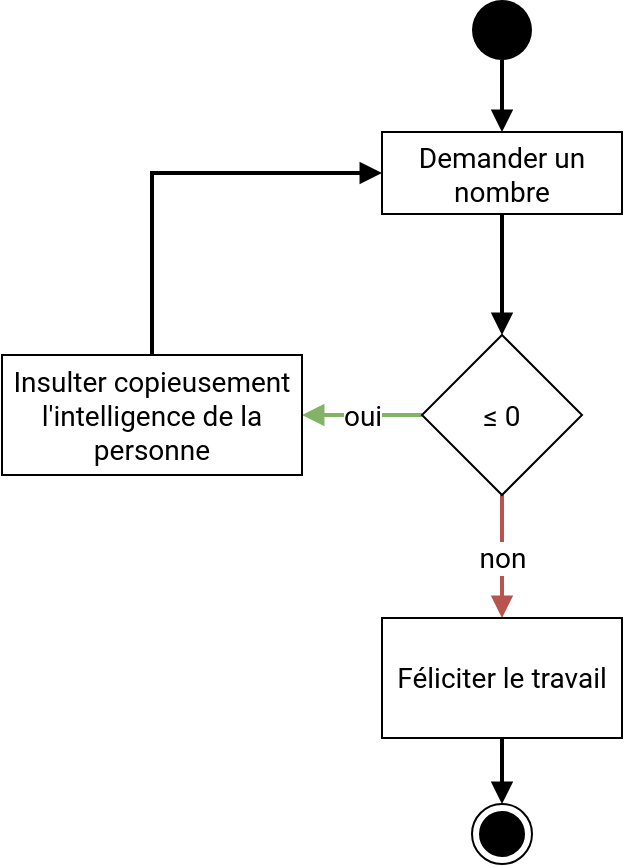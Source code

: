 <mxfile version="15.7.3" type="device"><diagram id="C5RBs43oDa-KdzZeNtuy" name="Page-1"><mxGraphModel dx="1205" dy="486" grid="0" gridSize="10" guides="1" tooltips="1" connect="1" arrows="1" fold="0" page="0" pageScale="1" pageWidth="827" pageHeight="1169" math="0" shadow="0"><root><mxCell id="WIyWlLk6GJQsqaUBKTNV-0"/><mxCell id="WIyWlLk6GJQsqaUBKTNV-1" parent="WIyWlLk6GJQsqaUBKTNV-0"/><mxCell id="S2o0Q72f8Gyrs-bDaXfr-1" style="edgeStyle=orthogonalEdgeStyle;rounded=0;orthogonalLoop=1;jettySize=auto;html=1;fontSize=14;endArrow=block;endFill=1;strokeWidth=2;exitX=0.5;exitY=1;exitDx=0;exitDy=0;" edge="1" parent="WIyWlLk6GJQsqaUBKTNV-1" source="S2o0Q72f8Gyrs-bDaXfr-14" target="S2o0Q72f8Gyrs-bDaXfr-0"><mxGeometry relative="1" as="geometry"><mxPoint x="220" y="120" as="sourcePoint"/></mxGeometry></mxCell><mxCell id="S2o0Q72f8Gyrs-bDaXfr-3" value="" style="edgeStyle=orthogonalEdgeStyle;rounded=0;orthogonalLoop=1;jettySize=auto;html=1;fontSize=14;endArrow=block;endFill=1;strokeWidth=2;" edge="1" parent="WIyWlLk6GJQsqaUBKTNV-1" source="S2o0Q72f8Gyrs-bDaXfr-0" target="S2o0Q72f8Gyrs-bDaXfr-2"><mxGeometry relative="1" as="geometry"/></mxCell><mxCell id="S2o0Q72f8Gyrs-bDaXfr-0" value="Demander un nombre" style="rounded=0;whiteSpace=wrap;html=1;fontFamily=Roboto;fontSource=https%3A%2F%2Ffonts.googleapis.com%2Fcss%3Ffamily%3DRoboto;fontSize=14;" vertex="1" parent="WIyWlLk6GJQsqaUBKTNV-1"><mxGeometry x="160" y="151" width="120" height="41" as="geometry"/></mxCell><mxCell id="S2o0Q72f8Gyrs-bDaXfr-6" value="oui" style="edgeStyle=orthogonalEdgeStyle;rounded=0;orthogonalLoop=1;jettySize=auto;html=1;fontFamily=Roboto;fontSource=https%3A%2F%2Ffonts.googleapis.com%2Fcss%3Ffamily%3DRoboto;fontSize=14;fontColor=#000000;endArrow=block;endFill=1;strokeWidth=2;fillColor=#d5e8d4;strokeColor=#82b366;" edge="1" parent="WIyWlLk6GJQsqaUBKTNV-1" source="S2o0Q72f8Gyrs-bDaXfr-2" target="S2o0Q72f8Gyrs-bDaXfr-5"><mxGeometry relative="1" as="geometry"/></mxCell><mxCell id="S2o0Q72f8Gyrs-bDaXfr-9" value="non" style="edgeStyle=orthogonalEdgeStyle;rounded=0;orthogonalLoop=1;jettySize=auto;html=1;fontFamily=Roboto;fontSource=https%3A%2F%2Ffonts.googleapis.com%2Fcss%3Ffamily%3DRoboto;fontSize=14;fontColor=#000000;endArrow=block;endFill=1;strokeWidth=2;fillColor=#f8cecc;strokeColor=#b85450;" edge="1" parent="WIyWlLk6GJQsqaUBKTNV-1" source="S2o0Q72f8Gyrs-bDaXfr-2" target="S2o0Q72f8Gyrs-bDaXfr-8"><mxGeometry relative="1" as="geometry"/></mxCell><mxCell id="S2o0Q72f8Gyrs-bDaXfr-2" value="&lt;span style=&quot;font-family: &amp;#34;source sans pro&amp;#34; , &amp;#34;roboto&amp;#34; , &amp;#34;san francisco&amp;#34; , &amp;#34;segoe ui&amp;#34; , sans-serif&quot;&gt;&lt;font style=&quot;font-size: 14px&quot;&gt;≤&lt;/font&gt;&lt;/span&gt;&amp;nbsp;0" style="rhombus;whiteSpace=wrap;html=1;rounded=0;fontFamily=Roboto;fontSource=https%3A%2F%2Ffonts.googleapis.com%2Fcss%3Ffamily%3DRoboto;fontSize=14;" vertex="1" parent="WIyWlLk6GJQsqaUBKTNV-1"><mxGeometry x="180" y="252.5" width="80" height="80" as="geometry"/></mxCell><mxCell id="S2o0Q72f8Gyrs-bDaXfr-7" style="edgeStyle=orthogonalEdgeStyle;rounded=0;orthogonalLoop=1;jettySize=auto;html=1;exitX=0.5;exitY=0;exitDx=0;exitDy=0;entryX=0;entryY=0.5;entryDx=0;entryDy=0;fontFamily=Roboto;fontSource=https%3A%2F%2Ffonts.googleapis.com%2Fcss%3Ffamily%3DRoboto;fontSize=14;fontColor=#000000;endArrow=block;endFill=1;strokeWidth=2;" edge="1" parent="WIyWlLk6GJQsqaUBKTNV-1" source="S2o0Q72f8Gyrs-bDaXfr-5" target="S2o0Q72f8Gyrs-bDaXfr-0"><mxGeometry relative="1" as="geometry"/></mxCell><mxCell id="S2o0Q72f8Gyrs-bDaXfr-5" value="Insulter copieusement l'intelligence de la personne" style="whiteSpace=wrap;html=1;rounded=0;fontFamily=Roboto;fontSource=https%3A%2F%2Ffonts.googleapis.com%2Fcss%3Ffamily%3DRoboto;fontSize=14;" vertex="1" parent="WIyWlLk6GJQsqaUBKTNV-1"><mxGeometry x="-30" y="262.5" width="150" height="60" as="geometry"/></mxCell><mxCell id="S2o0Q72f8Gyrs-bDaXfr-12" style="edgeStyle=orthogonalEdgeStyle;rounded=0;orthogonalLoop=1;jettySize=auto;html=1;exitX=0.5;exitY=1;exitDx=0;exitDy=0;entryX=0.5;entryY=0;entryDx=0;entryDy=0;fontFamily=Roboto;fontSource=https%3A%2F%2Ffonts.googleapis.com%2Fcss%3Ffamily%3DRoboto;fontSize=14;fontColor=#000000;endArrow=block;endFill=1;strokeWidth=2;" edge="1" parent="WIyWlLk6GJQsqaUBKTNV-1" source="S2o0Q72f8Gyrs-bDaXfr-8" target="S2o0Q72f8Gyrs-bDaXfr-13"><mxGeometry relative="1" as="geometry"><mxPoint x="220" y="486" as="targetPoint"/></mxGeometry></mxCell><mxCell id="S2o0Q72f8Gyrs-bDaXfr-8" value="Féliciter le travail" style="whiteSpace=wrap;html=1;rounded=0;fontFamily=Roboto;fontSource=https%3A%2F%2Ffonts.googleapis.com%2Fcss%3Ffamily%3DRoboto;fontSize=14;" vertex="1" parent="WIyWlLk6GJQsqaUBKTNV-1"><mxGeometry x="160" y="394" width="120" height="60" as="geometry"/></mxCell><mxCell id="S2o0Q72f8Gyrs-bDaXfr-13" value="" style="ellipse;html=1;shape=endState;fillColor=#000000;strokeColor=#000000;fontFamily=Roboto;fontSource=https%3A%2F%2Ffonts.googleapis.com%2Fcss%3Ffamily%3DRoboto;fontSize=14;fontColor=#000000;" vertex="1" parent="WIyWlLk6GJQsqaUBKTNV-1"><mxGeometry x="205" y="487" width="30" height="30" as="geometry"/></mxCell><mxCell id="S2o0Q72f8Gyrs-bDaXfr-14" value="" style="ellipse;fillColor=#000000;strokeColor=none;fontFamily=Roboto;fontSource=https%3A%2F%2Ffonts.googleapis.com%2Fcss%3Ffamily%3DRoboto;fontSize=14;fontColor=#000000;" vertex="1" parent="WIyWlLk6GJQsqaUBKTNV-1"><mxGeometry x="205" y="85" width="30" height="30" as="geometry"/></mxCell></root></mxGraphModel></diagram></mxfile>